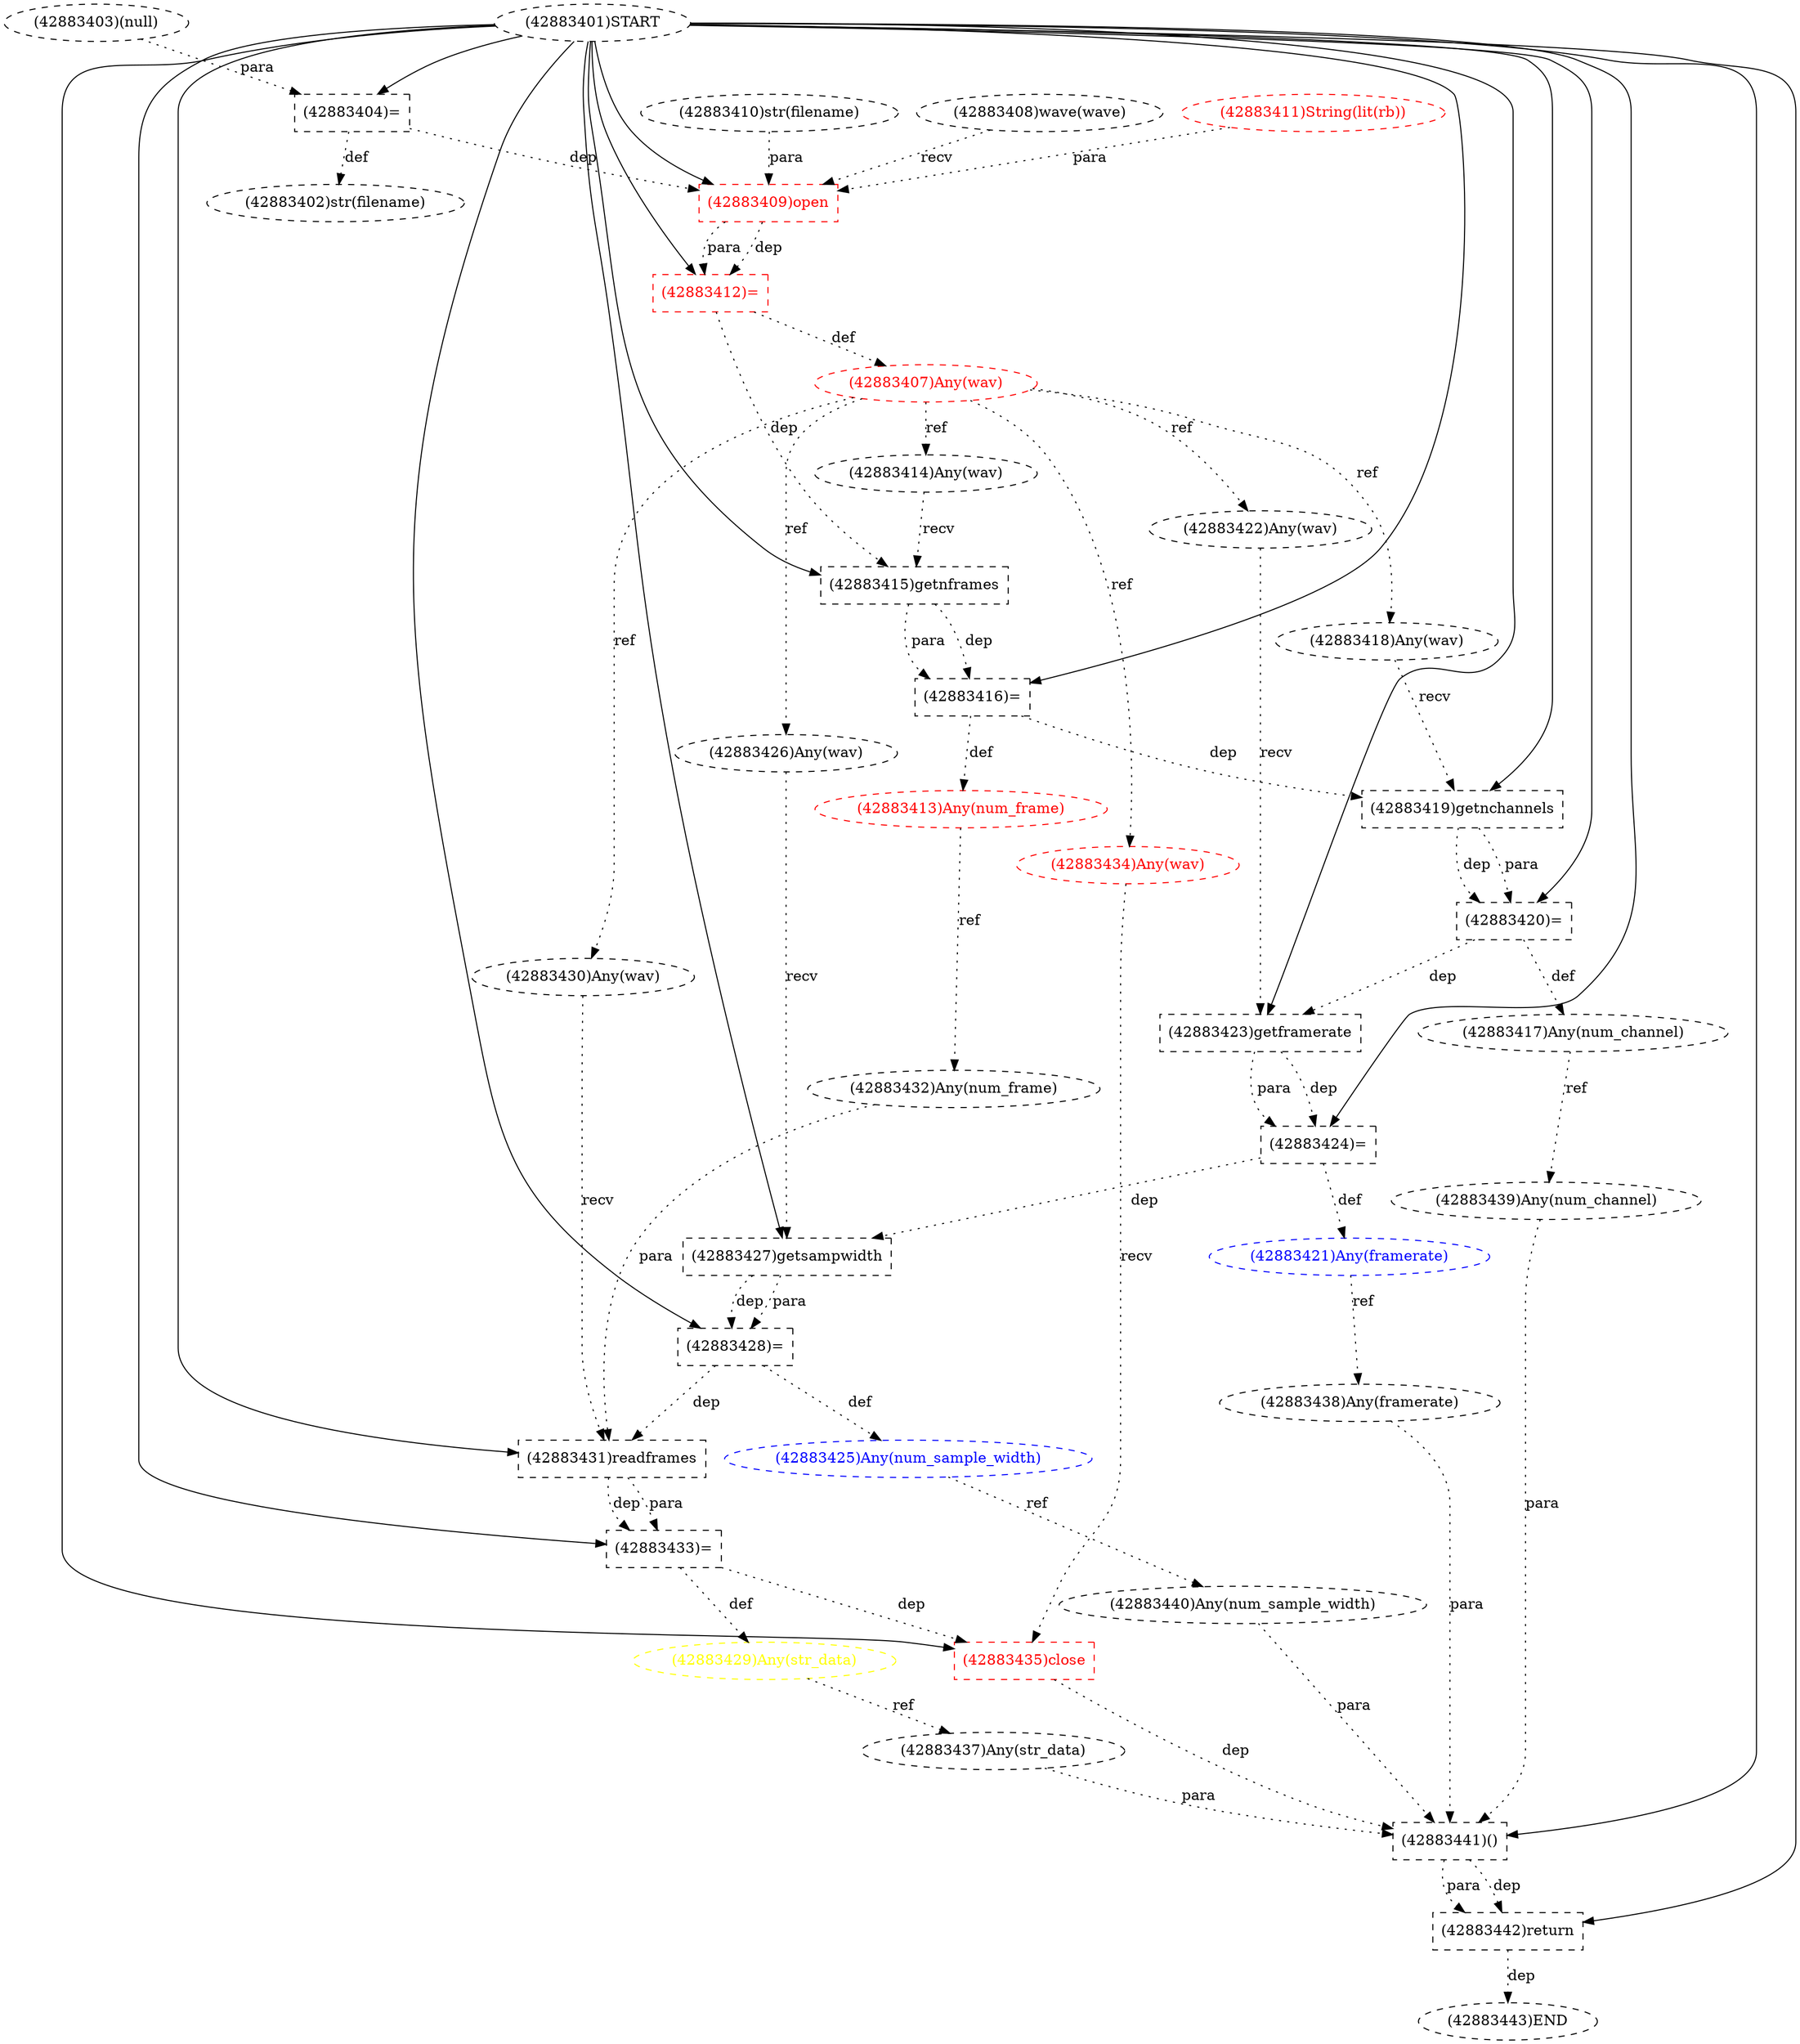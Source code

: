 digraph G {
1 [label="(42883422)Any(wav)" shape=ellipse style=dashed]
2 [label="(42883431)readframes" shape=box style=dashed]
3 [label="(42883418)Any(wav)" shape=ellipse style=dashed]
4 [label="(42883441)()" shape=box style=dashed]
5 [label="(42883440)Any(num_sample_width)" shape=ellipse style=dashed]
6 [label="(42883410)str(filename)" shape=ellipse style=dashed]
7 [label="(42883425)Any(num_sample_width)" shape=ellipse style=dashed color=blue fontcolor=blue]
8 [label="(42883407)Any(wav)" shape=ellipse style=dashed color=red fontcolor=red]
9 [label="(42883415)getnframes" shape=box style=dashed]
10 [label="(42883439)Any(num_channel)" shape=ellipse style=dashed]
11 [label="(42883408)wave(wave)" shape=ellipse style=dashed]
12 [label="(42883424)=" shape=box style=dashed]
13 [label="(42883411)String(lit(rb))" shape=ellipse style=dashed color=red fontcolor=red]
14 [label="(42883401)START" style=dashed]
15 [label="(42883413)Any(num_frame)" shape=ellipse style=dashed color=red fontcolor=red]
16 [label="(42883420)=" shape=box style=dashed]
17 [label="(42883423)getframerate" shape=box style=dashed]
18 [label="(42883426)Any(wav)" shape=ellipse style=dashed]
19 [label="(42883428)=" shape=box style=dashed]
20 [label="(42883442)return" shape=box style=dashed]
21 [label="(42883438)Any(framerate)" shape=ellipse style=dashed]
22 [label="(42883416)=" shape=box style=dashed]
23 [label="(42883432)Any(num_frame)" shape=ellipse style=dashed]
24 [label="(42883404)=" shape=box style=dashed]
25 [label="(42883409)open" shape=box style=dashed color=red fontcolor=red]
26 [label="(42883417)Any(num_channel)" shape=ellipse style=dashed color=black fontcolor=black]
27 [label="(42883429)Any(str_data)" shape=ellipse style=dashed color=yellow fontcolor=yellow]
28 [label="(42883437)Any(str_data)" shape=ellipse style=dashed]
29 [label="(42883402)str(filename)" shape=ellipse style=dashed]
30 [label="(42883434)Any(wav)" shape=ellipse style=dashed color=red fontcolor=red]
31 [label="(42883427)getsampwidth" shape=box style=dashed]
32 [label="(42883414)Any(wav)" shape=ellipse style=dashed]
33 [label="(42883443)END" style=dashed]
34 [label="(42883433)=" shape=box style=dashed]
35 [label="(42883412)=" shape=box style=dashed color=red fontcolor=red]
36 [label="(42883435)close" shape=box style=dashed color=red fontcolor=red]
37 [label="(42883403)(null)" shape=ellipse style=dashed]
38 [label="(42883419)getnchannels" shape=box style=dashed]
39 [label="(42883430)Any(wav)" shape=ellipse style=dashed]
40 [label="(42883421)Any(framerate)" shape=ellipse style=dashed color=blue fontcolor=blue]
8 -> 1 [label="ref" style=dotted];
14 -> 2 [label="" style=solid];
39 -> 2 [label="recv" style=dotted];
23 -> 2 [label="para" style=dotted];
19 -> 2 [label="dep" style=dotted];
8 -> 3 [label="ref" style=dotted];
14 -> 4 [label="" style=solid];
28 -> 4 [label="para" style=dotted];
21 -> 4 [label="para" style=dotted];
10 -> 4 [label="para" style=dotted];
5 -> 4 [label="para" style=dotted];
36 -> 4 [label="dep" style=dotted];
7 -> 5 [label="ref" style=dotted];
19 -> 7 [label="def" style=dotted];
35 -> 8 [label="def" style=dotted];
14 -> 9 [label="" style=solid];
32 -> 9 [label="recv" style=dotted];
35 -> 9 [label="dep" style=dotted];
26 -> 10 [label="ref" style=dotted];
14 -> 12 [label="" style=solid];
17 -> 12 [label="dep" style=dotted];
17 -> 12 [label="para" style=dotted];
22 -> 15 [label="def" style=dotted];
14 -> 16 [label="" style=solid];
38 -> 16 [label="dep" style=dotted];
38 -> 16 [label="para" style=dotted];
14 -> 17 [label="" style=solid];
1 -> 17 [label="recv" style=dotted];
16 -> 17 [label="dep" style=dotted];
8 -> 18 [label="ref" style=dotted];
14 -> 19 [label="" style=solid];
31 -> 19 [label="dep" style=dotted];
31 -> 19 [label="para" style=dotted];
14 -> 20 [label="" style=solid];
4 -> 20 [label="dep" style=dotted];
4 -> 20 [label="para" style=dotted];
40 -> 21 [label="ref" style=dotted];
14 -> 22 [label="" style=solid];
9 -> 22 [label="dep" style=dotted];
9 -> 22 [label="para" style=dotted];
15 -> 23 [label="ref" style=dotted];
14 -> 24 [label="" style=solid];
37 -> 24 [label="para" style=dotted];
14 -> 25 [label="" style=solid];
11 -> 25 [label="recv" style=dotted];
6 -> 25 [label="para" style=dotted];
13 -> 25 [label="para" style=dotted];
24 -> 25 [label="dep" style=dotted];
16 -> 26 [label="def" style=dotted];
34 -> 27 [label="def" style=dotted];
27 -> 28 [label="ref" style=dotted];
24 -> 29 [label="def" style=dotted];
8 -> 30 [label="ref" style=dotted];
14 -> 31 [label="" style=solid];
18 -> 31 [label="recv" style=dotted];
12 -> 31 [label="dep" style=dotted];
8 -> 32 [label="ref" style=dotted];
20 -> 33 [label="dep" style=dotted];
14 -> 34 [label="" style=solid];
2 -> 34 [label="dep" style=dotted];
2 -> 34 [label="para" style=dotted];
14 -> 35 [label="" style=solid];
25 -> 35 [label="dep" style=dotted];
25 -> 35 [label="para" style=dotted];
14 -> 36 [label="" style=solid];
30 -> 36 [label="recv" style=dotted];
34 -> 36 [label="dep" style=dotted];
14 -> 38 [label="" style=solid];
3 -> 38 [label="recv" style=dotted];
22 -> 38 [label="dep" style=dotted];
8 -> 39 [label="ref" style=dotted];
12 -> 40 [label="def" style=dotted];
}